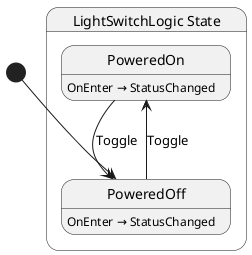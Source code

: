 @startuml LightSwitchLogic
state "LightSwitchLogic State" as EternalJourney_AutoConnectTest_State_LightSwitchLogic_State {
  state "PoweredOn" as EternalJourney_AutoConnectTest_State_LightSwitchLogic_State_PoweredOn
  state "PoweredOff" as EternalJourney_AutoConnectTest_State_LightSwitchLogic_State_PoweredOff
}

EternalJourney_AutoConnectTest_State_LightSwitchLogic_State_PoweredOff --> EternalJourney_AutoConnectTest_State_LightSwitchLogic_State_PoweredOn : Toggle
EternalJourney_AutoConnectTest_State_LightSwitchLogic_State_PoweredOn --> EternalJourney_AutoConnectTest_State_LightSwitchLogic_State_PoweredOff : Toggle

EternalJourney_AutoConnectTest_State_LightSwitchLogic_State_PoweredOff : OnEnter → StatusChanged
EternalJourney_AutoConnectTest_State_LightSwitchLogic_State_PoweredOn : OnEnter → StatusChanged

[*] --> EternalJourney_AutoConnectTest_State_LightSwitchLogic_State_PoweredOff
@enduml